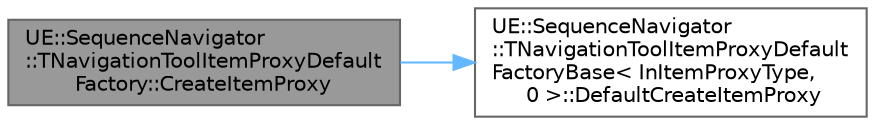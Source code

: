 digraph "UE::SequenceNavigator::TNavigationToolItemProxyDefaultFactory::CreateItemProxy"
{
 // INTERACTIVE_SVG=YES
 // LATEX_PDF_SIZE
  bgcolor="transparent";
  edge [fontname=Helvetica,fontsize=10,labelfontname=Helvetica,labelfontsize=10];
  node [fontname=Helvetica,fontsize=10,shape=box,height=0.2,width=0.4];
  rankdir="LR";
  Node1 [id="Node000001",label="UE::SequenceNavigator\l::TNavigationToolItemProxyDefault\lFactory::CreateItemProxy",height=0.2,width=0.4,color="gray40", fillcolor="grey60", style="filled", fontcolor="black",tooltip="Returns a newly created instance of the Relevant Item Proxy if successful."];
  Node1 -> Node2 [id="edge1_Node000001_Node000002",color="steelblue1",style="solid",tooltip=" "];
  Node2 [id="Node000002",label="UE::SequenceNavigator\l::TNavigationToolItemProxyDefault\lFactoryBase\< InItemProxyType,\l 0 \>::DefaultCreateItemProxy",height=0.2,width=0.4,color="grey40", fillcolor="white", style="filled",URL="$d4/d69/classUE_1_1SequenceNavigator_1_1TNavigationToolItemProxyDefaultFactoryBase.html#a9c41596d37ad36b816b898ac0a0beaed",tooltip=" "];
}
